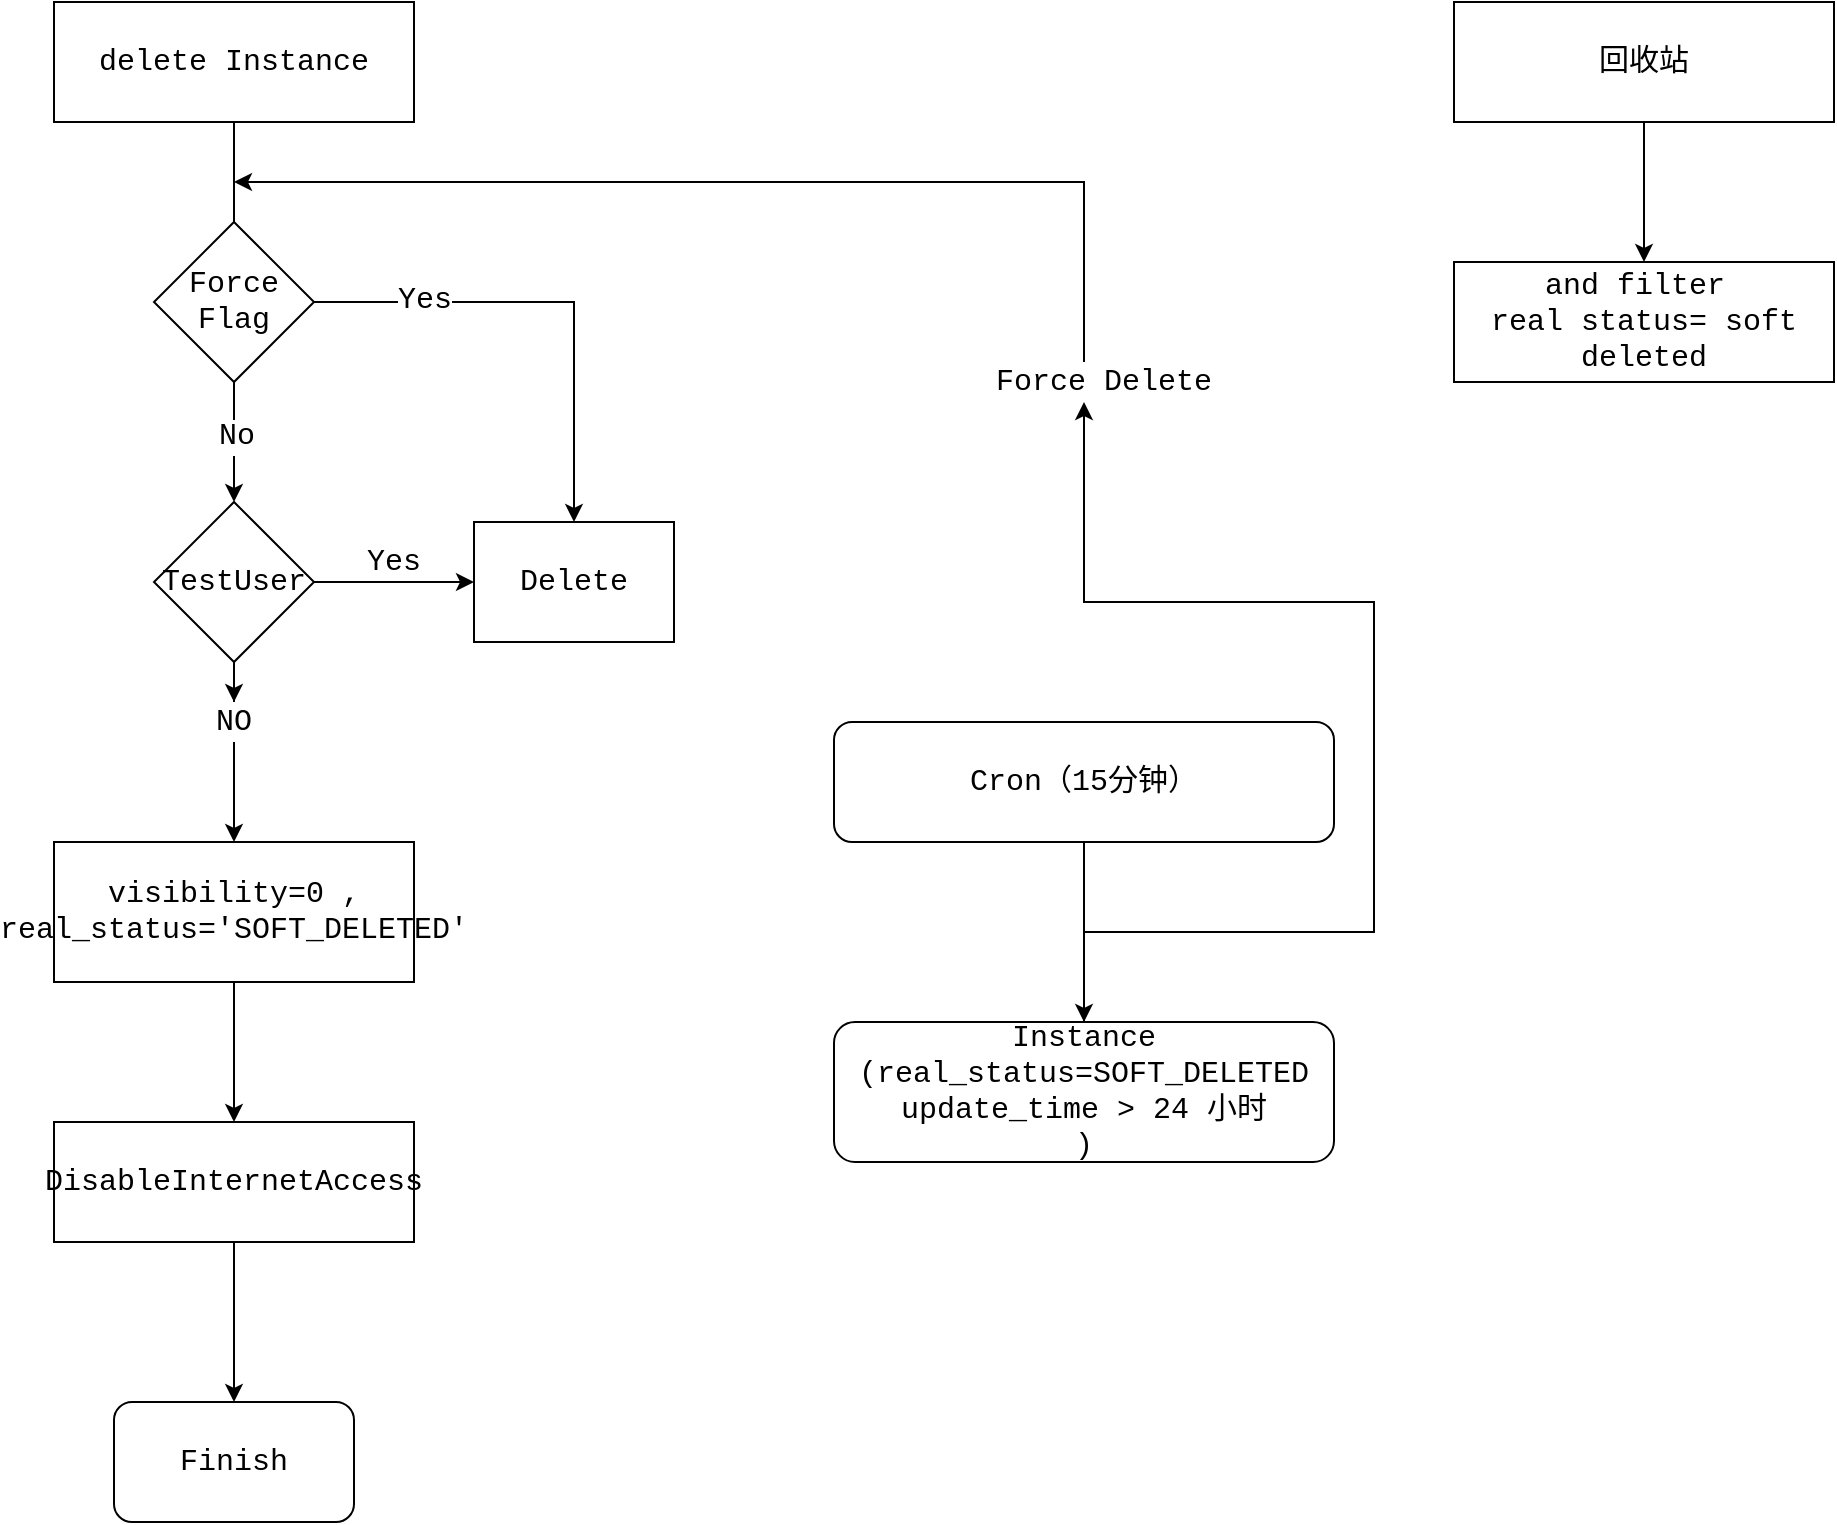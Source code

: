 <mxfile version="13.3.5" type="github">
  <diagram id="Rs5jWs0ioyU7rEhWC_OG" name="Page-1">
    <mxGraphModel dx="1422" dy="762" grid="1" gridSize="10" guides="1" tooltips="1" connect="1" arrows="1" fold="1" page="1" pageScale="1" pageWidth="827" pageHeight="1169" math="0" shadow="0">
      <root>
        <mxCell id="0" />
        <mxCell id="1" parent="0" />
        <mxCell id="NvtGPpROzzw8QnHz-c4A-3" value="" style="edgeStyle=orthogonalEdgeStyle;rounded=0;orthogonalLoop=1;jettySize=auto;fontFamily=Courier New;fontSize=15;" parent="1" source="NvtGPpROzzw8QnHz-c4A-13" target="NvtGPpROzzw8QnHz-c4A-2" edge="1">
          <mxGeometry relative="1" as="geometry">
            <Array as="points">
              <mxPoint x="270" y="450" />
              <mxPoint x="270" y="450" />
            </Array>
          </mxGeometry>
        </mxCell>
        <mxCell id="NvtGPpROzzw8QnHz-c4A-1" value="delete Instance" style="rounded=0;whiteSpace=wrap;fontFamily=Courier New;fontSize=15;" parent="1" vertex="1">
          <mxGeometry x="180" y="70" width="180" height="60" as="geometry" />
        </mxCell>
        <mxCell id="NvtGPpROzzw8QnHz-c4A-5" value="" style="edgeStyle=orthogonalEdgeStyle;rounded=0;orthogonalLoop=1;jettySize=auto;fontFamily=Courier New;fontSize=15;" parent="1" source="NvtGPpROzzw8QnHz-c4A-2" target="NvtGPpROzzw8QnHz-c4A-4" edge="1">
          <mxGeometry relative="1" as="geometry" />
        </mxCell>
        <mxCell id="NvtGPpROzzw8QnHz-c4A-2" value="visibility=0 , real_status=&#39;SOFT_DELETED&#39;" style="rounded=0;whiteSpace=wrap;fontFamily=Courier New;fontSize=15;" parent="1" vertex="1">
          <mxGeometry x="180" y="490" width="180" height="70" as="geometry" />
        </mxCell>
        <mxCell id="NvtGPpROzzw8QnHz-c4A-27" value="" style="edgeStyle=orthogonalEdgeStyle;rounded=0;orthogonalLoop=1;jettySize=auto;html=0;fontFamily=Courier New;fontSize=15;" parent="1" source="NvtGPpROzzw8QnHz-c4A-4" target="NvtGPpROzzw8QnHz-c4A-26" edge="1">
          <mxGeometry relative="1" as="geometry" />
        </mxCell>
        <mxCell id="NvtGPpROzzw8QnHz-c4A-4" value="DisableInternetAccess" style="rounded=0;whiteSpace=wrap;fontFamily=Courier New;fontSize=15;" parent="1" vertex="1">
          <mxGeometry x="180" y="630" width="180" height="60" as="geometry" />
        </mxCell>
        <mxCell id="NvtGPpROzzw8QnHz-c4A-17" value="" style="edgeStyle=orthogonalEdgeStyle;rounded=0;orthogonalLoop=1;jettySize=auto;fontFamily=Courier New;fontSize=15;" parent="1" source="NvtGPpROzzw8QnHz-c4A-11" edge="1">
          <mxGeometry relative="1" as="geometry">
            <mxPoint x="390" y="360" as="targetPoint" />
          </mxGeometry>
        </mxCell>
        <mxCell id="NvtGPpROzzw8QnHz-c4A-11" value="TestUser" style="rhombus;whiteSpace=wrap;fontFamily=Courier New;fontSize=15;" parent="1" vertex="1">
          <mxGeometry x="230" y="320" width="80" height="80" as="geometry" />
        </mxCell>
        <mxCell id="NvtGPpROzzw8QnHz-c4A-12" value="" style="edgeStyle=orthogonalEdgeStyle;rounded=0;orthogonalLoop=1;jettySize=auto;fontFamily=Courier New;fontSize=15;" parent="1" source="NvtGPpROzzw8QnHz-c4A-1" target="NvtGPpROzzw8QnHz-c4A-11" edge="1">
          <mxGeometry relative="1" as="geometry">
            <mxPoint x="270" y="240" as="sourcePoint" />
            <mxPoint x="270" y="490" as="targetPoint" />
          </mxGeometry>
        </mxCell>
        <mxCell id="NvtGPpROzzw8QnHz-c4A-25" value="No" style="edgeLabel;html=1;align=center;verticalAlign=middle;resizable=0;points=[];fontSize=15;fontFamily=Courier New;" parent="NvtGPpROzzw8QnHz-c4A-12" vertex="1" connectable="0">
          <mxGeometry x="0.653" y="1" relative="1" as="geometry">
            <mxPoint as="offset" />
          </mxGeometry>
        </mxCell>
        <mxCell id="NvtGPpROzzw8QnHz-c4A-13" value="NO" style="text;strokeColor=none;fillColor=none;align=center;verticalAlign=middle;whiteSpace=wrap;rounded=0;fontFamily=Courier New;fontSize=15;" parent="1" vertex="1">
          <mxGeometry x="250" y="420" width="40" height="20" as="geometry" />
        </mxCell>
        <mxCell id="NvtGPpROzzw8QnHz-c4A-14" value="" style="edgeStyle=orthogonalEdgeStyle;rounded=0;orthogonalLoop=1;jettySize=auto;fontFamily=Courier New;fontSize=15;" parent="1" source="NvtGPpROzzw8QnHz-c4A-11" target="NvtGPpROzzw8QnHz-c4A-13" edge="1">
          <mxGeometry relative="1" as="geometry">
            <mxPoint x="270" y="400" as="sourcePoint" />
            <mxPoint x="270" y="490" as="targetPoint" />
            <Array as="points" />
          </mxGeometry>
        </mxCell>
        <mxCell id="NvtGPpROzzw8QnHz-c4A-18" value="Delete" style="rounded=0;whiteSpace=wrap;fontFamily=Courier New;fontSize=15;" parent="1" vertex="1">
          <mxGeometry x="390" y="330" width="100" height="60" as="geometry" />
        </mxCell>
        <mxCell id="NvtGPpROzzw8QnHz-c4A-20" value="Yes" style="text;strokeColor=none;fillColor=none;align=center;verticalAlign=middle;whiteSpace=wrap;rounded=0;fontFamily=Courier New;fontSize=15;" parent="1" vertex="1">
          <mxGeometry x="330" y="340" width="40" height="20" as="geometry" />
        </mxCell>
        <mxCell id="NvtGPpROzzw8QnHz-c4A-23" style="edgeStyle=orthogonalEdgeStyle;rounded=0;orthogonalLoop=1;jettySize=auto;html=0;entryX=0.5;entryY=0;entryDx=0;entryDy=0;fontFamily=Courier New;fontSize=15;" parent="1" source="NvtGPpROzzw8QnHz-c4A-22" target="NvtGPpROzzw8QnHz-c4A-18" edge="1">
          <mxGeometry relative="1" as="geometry" />
        </mxCell>
        <mxCell id="NvtGPpROzzw8QnHz-c4A-24" value="Yes" style="edgeLabel;html=1;align=center;verticalAlign=middle;resizable=0;points=[];fontSize=15;fontFamily=Courier New;" parent="NvtGPpROzzw8QnHz-c4A-23" vertex="1" connectable="0">
          <mxGeometry x="-0.542" y="1" relative="1" as="geometry">
            <mxPoint as="offset" />
          </mxGeometry>
        </mxCell>
        <mxCell id="NvtGPpROzzw8QnHz-c4A-22" value="Force Flag" style="rhombus;whiteSpace=wrap;html=1;fontFamily=Courier New;fontSize=15;" parent="1" vertex="1">
          <mxGeometry x="230" y="180" width="80" height="80" as="geometry" />
        </mxCell>
        <mxCell id="NvtGPpROzzw8QnHz-c4A-26" value="Finish" style="rounded=1;whiteSpace=wrap;html=1;fontFamily=Courier New;fontSize=15;" parent="1" vertex="1">
          <mxGeometry x="210" y="770" width="120" height="60" as="geometry" />
        </mxCell>
        <mxCell id="NvtGPpROzzw8QnHz-c4A-30" value="" style="edgeStyle=orthogonalEdgeStyle;rounded=0;orthogonalLoop=1;jettySize=auto;html=0;fontFamily=Courier New;fontSize=15;" parent="1" source="NvtGPpROzzw8QnHz-c4A-28" target="NvtGPpROzzw8QnHz-c4A-29" edge="1">
          <mxGeometry relative="1" as="geometry" />
        </mxCell>
        <mxCell id="NvtGPpROzzw8QnHz-c4A-28" value="Cron（15分钟）" style="rounded=1;whiteSpace=wrap;html=1;fontFamily=Courier New;fontSize=15;" parent="1" vertex="1">
          <mxGeometry x="570" y="430" width="250" height="60" as="geometry" />
        </mxCell>
        <mxCell id="NvtGPpROzzw8QnHz-c4A-32" style="edgeStyle=orthogonalEdgeStyle;rounded=0;orthogonalLoop=1;jettySize=auto;html=0;fontFamily=Courier New;fontSize=15;" parent="1" source="NvtGPpROzzw8QnHz-c4A-33" edge="1">
          <mxGeometry relative="1" as="geometry">
            <mxPoint x="270" y="160" as="targetPoint" />
            <Array as="points">
              <mxPoint x="695" y="160" />
            </Array>
          </mxGeometry>
        </mxCell>
        <mxCell id="NvtGPpROzzw8QnHz-c4A-29" value="Instance&lt;br&gt;(real_status=SOFT_DELETED&lt;br&gt;update_time &amp;gt; 24 小时&lt;br&gt;)" style="rounded=1;whiteSpace=wrap;html=1;fontFamily=Courier New;fontSize=15;" parent="1" vertex="1">
          <mxGeometry x="570" y="580" width="250" height="70" as="geometry" />
        </mxCell>
        <mxCell id="NvtGPpROzzw8QnHz-c4A-33" value="Force Delete" style="text;html=1;strokeColor=none;fillColor=none;align=center;verticalAlign=middle;whiteSpace=wrap;rounded=0;fontFamily=Courier New;fontSize=15;" parent="1" vertex="1">
          <mxGeometry x="630" y="250" width="150" height="20" as="geometry" />
        </mxCell>
        <mxCell id="NvtGPpROzzw8QnHz-c4A-34" style="edgeStyle=orthogonalEdgeStyle;rounded=0;orthogonalLoop=1;jettySize=auto;html=0;fontFamily=Courier New;fontSize=15;" parent="1" source="NvtGPpROzzw8QnHz-c4A-29" target="NvtGPpROzzw8QnHz-c4A-33" edge="1">
          <mxGeometry relative="1" as="geometry">
            <mxPoint x="695" y="580" as="sourcePoint" />
            <mxPoint x="270" y="160" as="targetPoint" />
            <Array as="points">
              <mxPoint x="695" y="535" />
              <mxPoint x="840" y="535" />
              <mxPoint x="840" y="370" />
              <mxPoint x="695" y="370" />
            </Array>
          </mxGeometry>
        </mxCell>
        <mxCell id="YUktSGVNl93bklLCr4KV-3" value="" style="edgeStyle=orthogonalEdgeStyle;rounded=0;orthogonalLoop=1;jettySize=auto;html=0;fontFamily=Courier New;fontSize=15;" edge="1" parent="1" source="YUktSGVNl93bklLCr4KV-1" target="YUktSGVNl93bklLCr4KV-2">
          <mxGeometry relative="1" as="geometry" />
        </mxCell>
        <mxCell id="YUktSGVNl93bklLCr4KV-1" value="回收站" style="rounded=0;whiteSpace=wrap;html=1;fontFamily=Courier New;fontSize=15;" vertex="1" parent="1">
          <mxGeometry x="880" y="70" width="190" height="60" as="geometry" />
        </mxCell>
        <mxCell id="YUktSGVNl93bklLCr4KV-2" value="and filter&amp;nbsp;&lt;br&gt;real status= soft deleted" style="rounded=0;whiteSpace=wrap;html=1;fontFamily=Courier New;fontSize=15;" vertex="1" parent="1">
          <mxGeometry x="880" y="200" width="190" height="60" as="geometry" />
        </mxCell>
      </root>
    </mxGraphModel>
  </diagram>
</mxfile>
